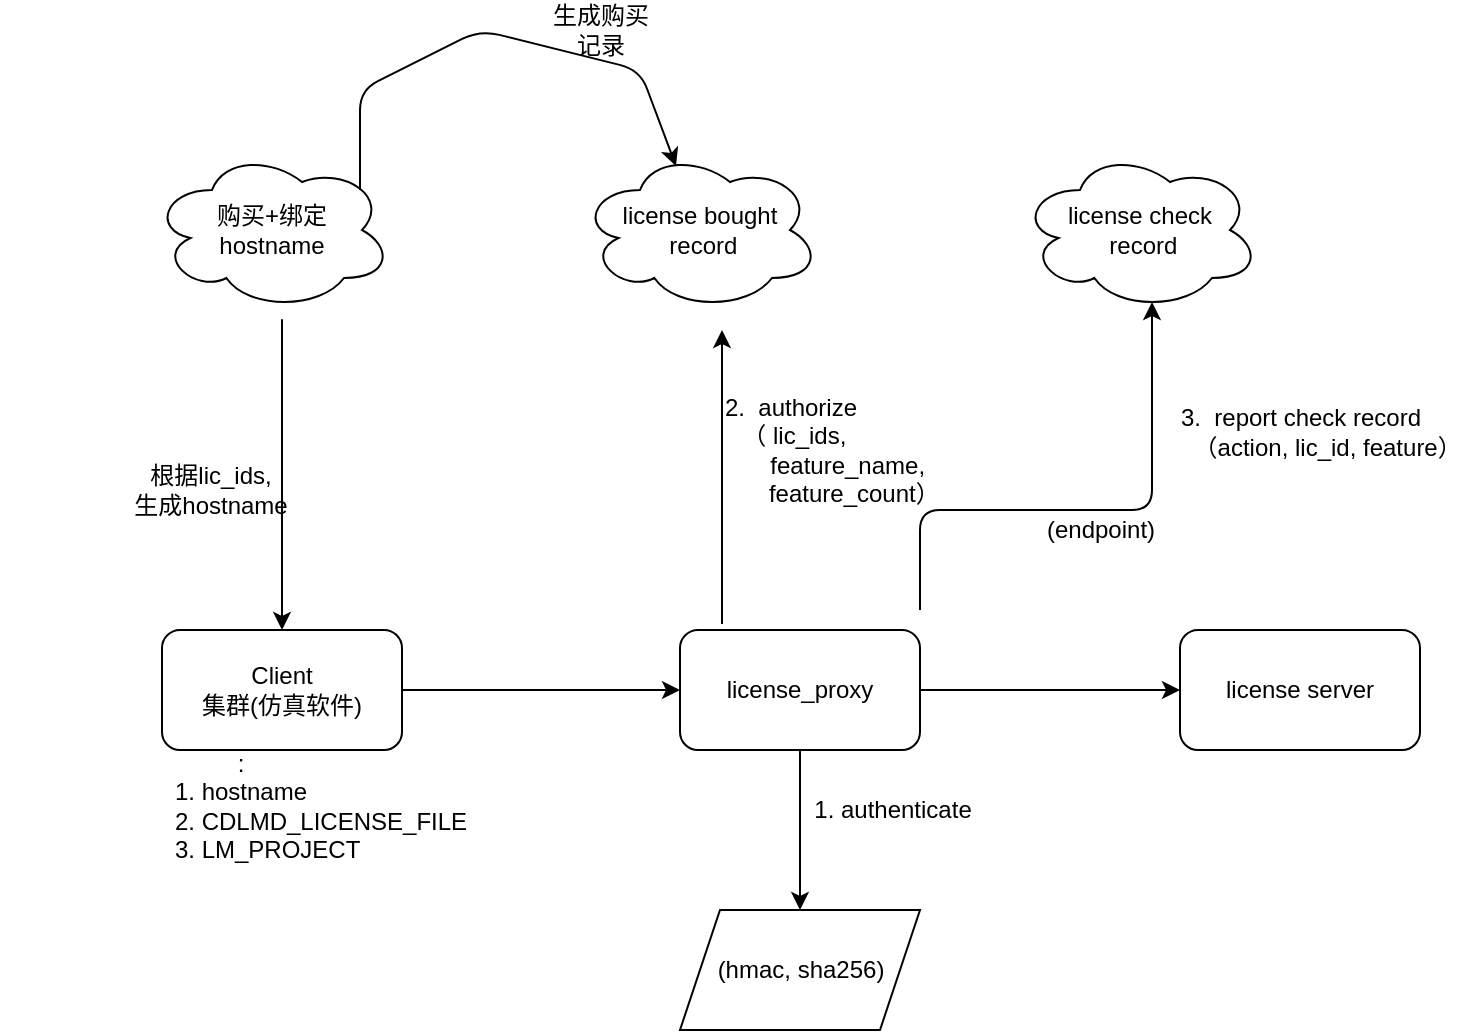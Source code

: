 <mxfile version="14.9.4" type="github" pages="5">
  <diagram id="spWRH_hxpfT9JZSl1zpQ" name="Page-1">
    <mxGraphModel dx="1621" dy="916" grid="1" gridSize="10" guides="1" tooltips="1" connect="1" arrows="1" fold="1" page="1" pageScale="1" pageWidth="827" pageHeight="1169" math="0" shadow="0">
      <root>
        <mxCell id="0" />
        <mxCell id="1" parent="0" />
        <mxCell id="T1BH8oKWrqryGCN57JgZ-1" value="购买+绑定&lt;br&gt;hostname" style="ellipse;shape=cloud;whiteSpace=wrap;html=1;" vertex="1" parent="1">
          <mxGeometry x="86" y="345" width="120" height="80" as="geometry" />
        </mxCell>
        <mxCell id="T1BH8oKWrqryGCN57JgZ-2" value="根据lic_ids, &lt;br&gt;生成hostname" style="text;html=1;align=center;verticalAlign=middle;resizable=0;points=[];autosize=1;strokeColor=none;" vertex="1" parent="1">
          <mxGeometry x="70" y="500" width="90" height="30" as="geometry" />
        </mxCell>
        <mxCell id="T1BH8oKWrqryGCN57JgZ-3" value="" style="endArrow=classic;html=1;exitX=0.9;exitY=-0.1;exitDx=0;exitDy=0;exitPerimeter=0;" edge="1" parent="1" source="T1BH8oKWrqryGCN57JgZ-2" target="T1BH8oKWrqryGCN57JgZ-4">
          <mxGeometry width="50" height="50" relative="1" as="geometry">
            <mxPoint x="355" y="685" as="sourcePoint" />
            <mxPoint x="151" y="615" as="targetPoint" />
            <Array as="points">
              <mxPoint x="151" y="425" />
            </Array>
          </mxGeometry>
        </mxCell>
        <mxCell id="T1BH8oKWrqryGCN57JgZ-4" value="Client&lt;br&gt;集群(仿真软件)" style="rounded=1;whiteSpace=wrap;html=1;" vertex="1" parent="1">
          <mxGeometry x="91" y="585" width="120" height="60" as="geometry" />
        </mxCell>
        <mxCell id="T1BH8oKWrqryGCN57JgZ-5" value="" style="endArrow=classic;html=1;exitX=1;exitY=0.5;exitDx=0;exitDy=0;" edge="1" parent="1" source="T1BH8oKWrqryGCN57JgZ-4" target="T1BH8oKWrqryGCN57JgZ-6">
          <mxGeometry width="50" height="50" relative="1" as="geometry">
            <mxPoint x="420" y="625" as="sourcePoint" />
            <mxPoint x="310" y="615" as="targetPoint" />
          </mxGeometry>
        </mxCell>
        <mxCell id="T1BH8oKWrqryGCN57JgZ-6" value="license_proxy" style="rounded=1;whiteSpace=wrap;html=1;" vertex="1" parent="1">
          <mxGeometry x="350" y="585" width="120" height="60" as="geometry" />
        </mxCell>
        <mxCell id="T1BH8oKWrqryGCN57JgZ-7" value="license server" style="rounded=1;whiteSpace=wrap;html=1;" vertex="1" parent="1">
          <mxGeometry x="600" y="585" width="120" height="60" as="geometry" />
        </mxCell>
        <mxCell id="T1BH8oKWrqryGCN57JgZ-8" value="" style="endArrow=classic;html=1;entryX=0;entryY=0.5;entryDx=0;entryDy=0;entryPerimeter=0;" edge="1" parent="1" target="T1BH8oKWrqryGCN57JgZ-7">
          <mxGeometry width="50" height="50" relative="1" as="geometry">
            <mxPoint x="470" y="615" as="sourcePoint" />
            <mxPoint x="590" y="615" as="targetPoint" />
          </mxGeometry>
        </mxCell>
        <mxCell id="T1BH8oKWrqryGCN57JgZ-9" value="1. authenticate&lt;br&gt;" style="text;html=1;align=center;verticalAlign=middle;resizable=0;points=[];autosize=1;strokeColor=none;" vertex="1" parent="1">
          <mxGeometry x="411" y="665" width="90" height="20" as="geometry" />
        </mxCell>
        <mxCell id="T1BH8oKWrqryGCN57JgZ-12" value="" style="shape=parallelogram;perimeter=parallelogramPerimeter;whiteSpace=wrap;html=1;fixedSize=1;" vertex="1" parent="1">
          <mxGeometry x="350" y="725" width="120" height="60" as="geometry" />
        </mxCell>
        <mxCell id="T1BH8oKWrqryGCN57JgZ-13" value="" style="endArrow=classic;html=1;exitX=0.5;exitY=1;exitDx=0;exitDy=0;" edge="1" parent="1" source="T1BH8oKWrqryGCN57JgZ-6">
          <mxGeometry width="50" height="50" relative="1" as="geometry">
            <mxPoint x="420" y="605" as="sourcePoint" />
            <mxPoint x="410" y="725" as="targetPoint" />
          </mxGeometry>
        </mxCell>
        <mxCell id="T1BH8oKWrqryGCN57JgZ-15" value="license bought&lt;br&gt;&amp;nbsp;record" style="ellipse;shape=cloud;whiteSpace=wrap;html=1;" vertex="1" parent="1">
          <mxGeometry x="300" y="345" width="120" height="80" as="geometry" />
        </mxCell>
        <mxCell id="T1BH8oKWrqryGCN57JgZ-16" value="license check&lt;br&gt;&amp;nbsp;record" style="ellipse;shape=cloud;whiteSpace=wrap;html=1;" vertex="1" parent="1">
          <mxGeometry x="520" y="345" width="120" height="80" as="geometry" />
        </mxCell>
        <mxCell id="T1BH8oKWrqryGCN57JgZ-17" value="(hmac, sha256)" style="text;html=1;align=center;verticalAlign=middle;resizable=0;points=[];autosize=1;strokeColor=none;" vertex="1" parent="1">
          <mxGeometry x="360" y="745" width="100" height="20" as="geometry" />
        </mxCell>
        <mxCell id="T1BH8oKWrqryGCN57JgZ-18" value="" style="endArrow=classic;html=1;exitX=0.175;exitY=-0.05;exitDx=0;exitDy=0;exitPerimeter=0;" edge="1" parent="1" source="T1BH8oKWrqryGCN57JgZ-6">
          <mxGeometry width="50" height="50" relative="1" as="geometry">
            <mxPoint x="420" y="595" as="sourcePoint" />
            <mxPoint x="371" y="435" as="targetPoint" />
          </mxGeometry>
        </mxCell>
        <mxCell id="T1BH8oKWrqryGCN57JgZ-19" value="2.&amp;nbsp; authorize&lt;br&gt;&amp;nbsp;（ lic_ids,&lt;br&gt;&amp;nbsp; &amp;nbsp; &amp;nbsp; &amp;nbsp; &amp;nbsp; &amp;nbsp; &amp;nbsp; &amp;nbsp; &amp;nbsp;feature_name,&lt;br&gt;&amp;nbsp; &amp;nbsp; &amp;nbsp; &amp;nbsp; &amp;nbsp; &amp;nbsp; &amp;nbsp; &amp;nbsp; &amp;nbsp; &amp;nbsp;feature_count）" style="text;html=1;align=center;verticalAlign=middle;resizable=0;points=[];autosize=1;strokeColor=none;" vertex="1" parent="1">
          <mxGeometry x="325" y="465" width="160" height="60" as="geometry" />
        </mxCell>
        <mxCell id="T1BH8oKWrqryGCN57JgZ-21" value="" style="endArrow=classic;html=1;entryX=0.55;entryY=0.95;entryDx=0;entryDy=0;entryPerimeter=0;" edge="1" parent="1" target="T1BH8oKWrqryGCN57JgZ-16">
          <mxGeometry width="50" height="50" relative="1" as="geometry">
            <mxPoint x="470" y="575" as="sourcePoint" />
            <mxPoint x="600" y="525" as="targetPoint" />
            <Array as="points">
              <mxPoint x="470" y="525" />
              <mxPoint x="586" y="525" />
            </Array>
          </mxGeometry>
        </mxCell>
        <mxCell id="T1BH8oKWrqryGCN57JgZ-22" value="3.&amp;nbsp; report check record&lt;br&gt;&amp;nbsp; &amp;nbsp; &amp;nbsp; &amp;nbsp; （action, lic_id, feature）" style="text;html=1;align=center;verticalAlign=middle;resizable=0;points=[];autosize=1;strokeColor=none;" vertex="1" parent="1">
          <mxGeometry x="570" y="471" width="180" height="30" as="geometry" />
        </mxCell>
        <mxCell id="T1BH8oKWrqryGCN57JgZ-23" value="(endpoint)" style="text;html=1;align=center;verticalAlign=middle;resizable=0;points=[];autosize=1;strokeColor=none;" vertex="1" parent="1">
          <mxGeometry x="525" y="525" width="70" height="20" as="geometry" />
        </mxCell>
        <mxCell id="T1BH8oKWrqryGCN57JgZ-25" value="" style="endArrow=classic;html=1;entryX=0.4;entryY=0.1;entryDx=0;entryDy=0;entryPerimeter=0;" edge="1" parent="1" target="T1BH8oKWrqryGCN57JgZ-15">
          <mxGeometry width="50" height="50" relative="1" as="geometry">
            <mxPoint x="190" y="365" as="sourcePoint" />
            <mxPoint x="240" y="315" as="targetPoint" />
            <Array as="points">
              <mxPoint x="190" y="315" />
              <mxPoint x="250" y="285" />
              <mxPoint x="330" y="305" />
            </Array>
          </mxGeometry>
        </mxCell>
        <mxCell id="T1BH8oKWrqryGCN57JgZ-28" value="生成购买&lt;br&gt;记录" style="text;html=1;align=center;verticalAlign=middle;resizable=0;points=[];autosize=1;strokeColor=none;" vertex="1" parent="1">
          <mxGeometry x="280" y="270" width="60" height="30" as="geometry" />
        </mxCell>
        <mxCell id="T1BH8oKWrqryGCN57JgZ-29" value=":&lt;br&gt;1. hostname&lt;br&gt;&amp;nbsp; &amp;nbsp; &amp;nbsp; &amp;nbsp; &amp;nbsp; &amp;nbsp; &amp;nbsp; &amp;nbsp; &amp;nbsp; &amp;nbsp; &amp;nbsp; &amp;nbsp; 2. CDLMD_LICENSE_FILE&lt;br&gt;&amp;nbsp; &amp;nbsp; &amp;nbsp; &amp;nbsp; 3. LM_PROJECT&lt;br&gt;&lt;div style=&quot;text-align: left&quot;&gt;&lt;font color=&quot;#dd1144&quot; face=&quot;Consolas, monospace, tahoma, Arial&quot;&gt;&lt;span style=&quot;font-size: 14px ; background-color: rgb(246 , 246 , 246)&quot;&gt;&lt;br&gt;&lt;/span&gt;&lt;/font&gt;&lt;/div&gt;&lt;div style=&quot;text-align: left&quot;&gt;&lt;font color=&quot;#dd1144&quot; face=&quot;Consolas, monospace, tahoma, Arial&quot;&gt;&lt;span style=&quot;font-size: 14px ; background-color: rgb(246 , 246 , 246)&quot;&gt;&lt;br&gt;&lt;/span&gt;&lt;/font&gt;&lt;/div&gt;" style="text;html=1;align=center;verticalAlign=middle;resizable=0;points=[];autosize=1;strokeColor=none;" vertex="1" parent="1">
          <mxGeometry x="10" y="645" width="240" height="90" as="geometry" />
        </mxCell>
      </root>
    </mxGraphModel>
  </diagram>
  <diagram id="eibH8G0IwJou2tW7Ra-A" name="Page-2">
    <mxGraphModel dx="1135" dy="1759" grid="1" gridSize="10" guides="1" tooltips="1" connect="1" arrows="1" fold="1" page="1" pageScale="1" pageWidth="827" pageHeight="1169" math="0" shadow="0">
      <root>
        <mxCell id="BpBPHtqqGmg2bsIVBK7S-0" />
        <mxCell id="BpBPHtqqGmg2bsIVBK7S-1" parent="BpBPHtqqGmg2bsIVBK7S-0" />
        <mxCell id="BpBPHtqqGmg2bsIVBK7S-2" value="客户集群" style="rounded=1;whiteSpace=wrap;html=1;" vertex="1" parent="BpBPHtqqGmg2bsIVBK7S-1">
          <mxGeometry x="120" y="420" width="120" height="60" as="geometry" />
        </mxCell>
        <mxCell id="BpBPHtqqGmg2bsIVBK7S-3" value="" style="endArrow=none;html=1;" edge="1" parent="BpBPHtqqGmg2bsIVBK7S-1">
          <mxGeometry width="50" height="50" relative="1" as="geometry">
            <mxPoint x="40" y="320" as="sourcePoint" />
            <mxPoint x="790" y="320" as="targetPoint" />
          </mxGeometry>
        </mxCell>
        <mxCell id="BpBPHtqqGmg2bsIVBK7S-5" value="" style="endArrow=classic;html=1;entryX=0.5;entryY=0;entryDx=0;entryDy=0;entryPerimeter=0;exitX=0.419;exitY=1.007;exitDx=0;exitDy=0;exitPerimeter=0;" edge="1" parent="BpBPHtqqGmg2bsIVBK7S-1" source="BpBPHtqqGmg2bsIVBK7S-17" target="BpBPHtqqGmg2bsIVBK7S-2">
          <mxGeometry width="50" height="50" relative="1" as="geometry">
            <mxPoint x="180" y="270" as="sourcePoint" />
            <mxPoint x="440" y="310" as="targetPoint" />
          </mxGeometry>
        </mxCell>
        <mxCell id="BpBPHtqqGmg2bsIVBK7S-6" value="license proxy" style="ellipse;whiteSpace=wrap;html=1;" vertex="1" parent="BpBPHtqqGmg2bsIVBK7S-1">
          <mxGeometry x="480" y="135" width="120" height="80" as="geometry" />
        </mxCell>
        <mxCell id="BpBPHtqqGmg2bsIVBK7S-8" value="license server" style="rounded=0;whiteSpace=wrap;html=1;" vertex="1" parent="BpBPHtqqGmg2bsIVBK7S-1">
          <mxGeometry x="480" y="20" width="120" height="60" as="geometry" />
        </mxCell>
        <mxCell id="BpBPHtqqGmg2bsIVBK7S-10" value="" style="endArrow=classic;html=1;exitX=1;exitY=0.5;exitDx=0;exitDy=0;entryX=0.5;entryY=1;entryDx=0;entryDy=0;" edge="1" parent="BpBPHtqqGmg2bsIVBK7S-1" source="BpBPHtqqGmg2bsIVBK7S-2" target="BpBPHtqqGmg2bsIVBK7S-6">
          <mxGeometry width="50" height="50" relative="1" as="geometry">
            <mxPoint x="390" y="360" as="sourcePoint" />
            <mxPoint x="540" y="450" as="targetPoint" />
            <Array as="points">
              <mxPoint x="540" y="450" />
            </Array>
          </mxGeometry>
        </mxCell>
        <mxCell id="BpBPHtqqGmg2bsIVBK7S-11" value="Private Link" style="text;html=1;align=center;verticalAlign=middle;resizable=0;points=[];autosize=1;strokeColor=none;" vertex="1" parent="BpBPHtqqGmg2bsIVBK7S-1">
          <mxGeometry x="550" y="360" width="80" height="20" as="geometry" />
        </mxCell>
        <mxCell id="BpBPHtqqGmg2bsIVBK7S-13" value="TAT" style="text;html=1;align=center;verticalAlign=middle;resizable=0;points=[];autosize=1;strokeColor=none;" vertex="1" parent="BpBPHtqqGmg2bsIVBK7S-1">
          <mxGeometry x="130" y="350" width="40" height="20" as="geometry" />
        </mxCell>
        <mxCell id="BpBPHtqqGmg2bsIVBK7S-17" value="" style="rounded=0;whiteSpace=wrap;html=1;" vertex="1" parent="BpBPHtqqGmg2bsIVBK7S-1">
          <mxGeometry x="45" y="110" width="320" height="150" as="geometry" />
        </mxCell>
        <mxCell id="BpBPHtqqGmg2bsIVBK7S-18" value="仿真云服务群" style="text;html=1;align=center;verticalAlign=middle;resizable=0;points=[];autosize=1;strokeColor=none;" vertex="1" parent="BpBPHtqqGmg2bsIVBK7S-1">
          <mxGeometry x="135" y="110" width="90" height="20" as="geometry" />
        </mxCell>
        <mxCell id="BpBPHtqqGmg2bsIVBK7S-22" value="集群服务" style="ellipse;whiteSpace=wrap;html=1;" vertex="1" parent="BpBPHtqqGmg2bsIVBK7S-1">
          <mxGeometry x="70" y="155" width="90" height="60" as="geometry" />
        </mxCell>
        <mxCell id="BpBPHtqqGmg2bsIVBK7S-23" value="license服务" style="ellipse;whiteSpace=wrap;html=1;" vertex="1" parent="BpBPHtqqGmg2bsIVBK7S-1">
          <mxGeometry x="230" y="155" width="90" height="60" as="geometry" />
        </mxCell>
        <mxCell id="BpBPHtqqGmg2bsIVBK7S-26" value="&lt;ol&gt;&lt;li&gt;根据购买的license_ids生产对应的hostname&amp;nbsp; &amp;nbsp; &amp;nbsp; &amp;nbsp;&lt;/li&gt;&lt;li&gt;&amp;nbsp;绑定/解绑hostname 和 CDLMD_LICENSE_FILE.&lt;/li&gt;&lt;/ol&gt;" style="text;html=1;align=center;verticalAlign=middle;resizable=0;points=[];autosize=1;strokeColor=none;" vertex="1" parent="BpBPHtqqGmg2bsIVBK7S-1">
          <mxGeometry x="155" y="270" width="320" height="60" as="geometry" />
        </mxCell>
        <mxCell id="BpBPHtqqGmg2bsIVBK7S-28" value="&lt;ol&gt;&lt;li&gt;&amp;nbsp;验证hostname的有效性(本地)&lt;/li&gt;&lt;li&gt;&amp;nbsp;验证license_ids的权限&amp;nbsp; &amp;nbsp; &amp;nbsp; &amp;nbsp; &amp;nbsp; &amp;nbsp;&lt;/li&gt;&lt;li&gt;&amp;nbsp;上报check日志。&amp;nbsp; &amp;nbsp; &amp;nbsp; &amp;nbsp; &amp;nbsp; &amp;nbsp; &amp;nbsp; &amp;nbsp; &amp;nbsp; &amp;nbsp; &amp;nbsp;&lt;/li&gt;&lt;/ol&gt;" style="text;html=1;align=center;verticalAlign=middle;resizable=0;points=[];autosize=1;strokeColor=none;" vertex="1" parent="BpBPHtqqGmg2bsIVBK7S-1">
          <mxGeometry x="340" y="110" width="220" height="70" as="geometry" />
        </mxCell>
        <mxCell id="BpBPHtqqGmg2bsIVBK7S-29" value="&lt;font style=&quot;font-size: 24px&quot;&gt;自研vpc&lt;/font&gt;" style="text;html=1;strokeColor=none;fillColor=none;align=center;verticalAlign=middle;whiteSpace=wrap;rounded=0;" vertex="1" parent="BpBPHtqqGmg2bsIVBK7S-1">
          <mxGeometry x="45" y="30" width="110" height="20" as="geometry" />
        </mxCell>
        <mxCell id="BpBPHtqqGmg2bsIVBK7S-31" value="&lt;font style=&quot;font-size: 24px&quot;&gt;租户vpc&lt;br&gt;&lt;br&gt;&lt;/font&gt;" style="text;html=1;align=center;verticalAlign=middle;resizable=0;points=[];autosize=1;strokeColor=none;" vertex="1" parent="BpBPHtqqGmg2bsIVBK7S-1">
          <mxGeometry x="50" y="545" width="100" height="40" as="geometry" />
        </mxCell>
        <mxCell id="BpBPHtqqGmg2bsIVBK7S-32" value="&lt;ol&gt;&lt;li&gt;转发请求到license server&lt;/li&gt;&lt;/ol&gt;" style="text;html=1;align=center;verticalAlign=middle;resizable=0;points=[];autosize=1;strokeColor=none;" vertex="1" parent="BpBPHtqqGmg2bsIVBK7S-1">
          <mxGeometry x="520" y="90" width="190" height="40" as="geometry" />
        </mxCell>
        <mxCell id="BpBPHtqqGmg2bsIVBK7S-34" value="" style="endArrow=classic;startArrow=classic;html=1;entryX=-0.015;entryY=0.59;entryDx=0;entryDy=0;entryPerimeter=0;" edge="1" parent="BpBPHtqqGmg2bsIVBK7S-1" target="BpBPHtqqGmg2bsIVBK7S-6">
          <mxGeometry width="50" height="50" relative="1" as="geometry">
            <mxPoint x="370" y="182" as="sourcePoint" />
            <mxPoint x="440" y="250" as="targetPoint" />
          </mxGeometry>
        </mxCell>
        <mxCell id="BpBPHtqqGmg2bsIVBK7S-36" value="" style="endArrow=classic;startArrow=classic;html=1;entryX=0.5;entryY=1;entryDx=0;entryDy=0;" edge="1" parent="BpBPHtqqGmg2bsIVBK7S-1" target="BpBPHtqqGmg2bsIVBK7S-8">
          <mxGeometry width="50" height="50" relative="1" as="geometry">
            <mxPoint x="540" y="130" as="sourcePoint" />
            <mxPoint x="680" y="80" as="targetPoint" />
          </mxGeometry>
        </mxCell>
        <mxCell id="BpBPHtqqGmg2bsIVBK7S-42" value="" style="shape=flexArrow;endArrow=classic;html=1;" edge="1" parent="BpBPHtqqGmg2bsIVBK7S-1">
          <mxGeometry width="50" height="50" relative="1" as="geometry">
            <mxPoint x="180" y="-90" as="sourcePoint" />
            <mxPoint x="180" y="90" as="targetPoint" />
          </mxGeometry>
        </mxCell>
        <mxCell id="BpBPHtqqGmg2bsIVBK7S-43" value="购买license和集群" style="text;html=1;align=center;verticalAlign=middle;resizable=0;points=[];autosize=1;strokeColor=none;" vertex="1" parent="BpBPHtqqGmg2bsIVBK7S-1">
          <mxGeometry x="190" y="-10" width="110" height="20" as="geometry" />
        </mxCell>
      </root>
    </mxGraphModel>
  </diagram>
  <diagram id="B7MIjSO4PewPPABgRodF" name="Page-3">
    <mxGraphModel dx="1135" dy="1810" grid="1" gridSize="10" guides="1" tooltips="1" connect="1" arrows="1" fold="1" page="1" pageScale="1" pageWidth="827" pageHeight="1169" math="0" shadow="0">
      <root>
        <mxCell id="-FL6IZZVxTCn-IHUhRdw-0" />
        <mxCell id="-FL6IZZVxTCn-IHUhRdw-1" parent="-FL6IZZVxTCn-IHUhRdw-0" />
        <mxCell id="-FL6IZZVxTCn-IHUhRdw-3" value="" style="rounded=0;whiteSpace=wrap;html=1;" vertex="1" parent="-FL6IZZVxTCn-IHUhRdw-1">
          <mxGeometry x="80" y="60" width="640" height="230" as="geometry" />
        </mxCell>
        <mxCell id="-FL6IZZVxTCn-IHUhRdw-4" value="仿真云服务群" style="text;html=1;align=center;verticalAlign=middle;resizable=0;points=[];autosize=1;strokeColor=none;" vertex="1" parent="-FL6IZZVxTCn-IHUhRdw-1">
          <mxGeometry x="90" y="90" width="90" height="20" as="geometry" />
        </mxCell>
        <mxCell id="-FL6IZZVxTCn-IHUhRdw-5" value="" style="endArrow=none;html=1;" edge="1" parent="-FL6IZZVxTCn-IHUhRdw-1">
          <mxGeometry width="50" height="50" relative="1" as="geometry">
            <mxPoint x="9" y="350" as="sourcePoint" />
            <mxPoint x="780" y="350" as="targetPoint" />
          </mxGeometry>
        </mxCell>
        <mxCell id="-FL6IZZVxTCn-IHUhRdw-8" value="" style="rounded=0;whiteSpace=wrap;html=1;" vertex="1" parent="-FL6IZZVxTCn-IHUhRdw-1">
          <mxGeometry x="80" y="400" width="640" height="240" as="geometry" />
        </mxCell>
        <mxCell id="-FL6IZZVxTCn-IHUhRdw-10" value="管理节点" style="rounded=1;whiteSpace=wrap;html=1;" vertex="1" parent="-FL6IZZVxTCn-IHUhRdw-1">
          <mxGeometry x="140" y="490" width="120" height="60" as="geometry" />
        </mxCell>
        <mxCell id="-FL6IZZVxTCn-IHUhRdw-11" value="计算节点1" style="rounded=1;whiteSpace=wrap;html=1;" vertex="1" parent="-FL6IZZVxTCn-IHUhRdw-1">
          <mxGeometry x="550" y="420" width="120" height="60" as="geometry" />
        </mxCell>
        <mxCell id="-FL6IZZVxTCn-IHUhRdw-12" value="计算节点2" style="rounded=1;whiteSpace=wrap;html=1;" vertex="1" parent="-FL6IZZVxTCn-IHUhRdw-1">
          <mxGeometry x="550" y="490" width="120" height="60" as="geometry" />
        </mxCell>
        <mxCell id="-FL6IZZVxTCn-IHUhRdw-13" value="计算节点3" style="rounded=1;whiteSpace=wrap;html=1;" vertex="1" parent="-FL6IZZVxTCn-IHUhRdw-1">
          <mxGeometry x="550" y="560" width="120" height="60" as="geometry" />
        </mxCell>
        <mxCell id="-FL6IZZVxTCn-IHUhRdw-17" value="" style="shape=flexArrow;endArrow=classic;html=1;" edge="1" parent="-FL6IZZVxTCn-IHUhRdw-1">
          <mxGeometry width="50" height="50" relative="1" as="geometry">
            <mxPoint x="409" y="-75" as="sourcePoint" />
            <mxPoint x="409" y="55" as="targetPoint" />
          </mxGeometry>
        </mxCell>
        <mxCell id="-FL6IZZVxTCn-IHUhRdw-18" value="下单" style="text;html=1;align=center;verticalAlign=middle;resizable=0;points=[];autosize=1;strokeColor=none;" vertex="1" parent="-FL6IZZVxTCn-IHUhRdw-1">
          <mxGeometry x="410" y="-20" width="40" height="20" as="geometry" />
        </mxCell>
        <mxCell id="-FL6IZZVxTCn-IHUhRdw-19" value="" style="endArrow=classic;html=1;exitX=1;exitY=0.5;exitDx=0;exitDy=0;entryX=0.5;entryY=0;entryDx=0;entryDy=0;" edge="1" parent="-FL6IZZVxTCn-IHUhRdw-1" target="8on_AQ6ryp98q989Ssz5-1">
          <mxGeometry width="50" height="50" relative="1" as="geometry">
            <mxPoint x="460" y="120" as="sourcePoint" />
            <mxPoint x="591.04" y="186.76" as="targetPoint" />
            <Array as="points">
              <mxPoint x="610" y="120" />
            </Array>
          </mxGeometry>
        </mxCell>
        <mxCell id="-FL6IZZVxTCn-IHUhRdw-20" value="" style="endArrow=classic;html=1;exitX=0;exitY=0.5;exitDx=0;exitDy=0;entryX=0.5;entryY=0;entryDx=0;entryDy=0;" edge="1" parent="-FL6IZZVxTCn-IHUhRdw-1" source="8on_AQ6ryp98q989Ssz5-2">
          <mxGeometry width="50" height="50" relative="1" as="geometry">
            <mxPoint x="340" y="120" as="sourcePoint" />
            <mxPoint x="200" y="190" as="targetPoint" />
            <Array as="points">
              <mxPoint x="200" y="120" />
            </Array>
          </mxGeometry>
        </mxCell>
        <mxCell id="-FL6IZZVxTCn-IHUhRdw-21" value="1. 购买license，“发货”并生成license_id" style="text;html=1;align=center;verticalAlign=middle;resizable=0;points=[];autosize=1;strokeColor=none;" vertex="1" parent="-FL6IZZVxTCn-IHUhRdw-1">
          <mxGeometry x="470" y="130" width="220" height="20" as="geometry" />
        </mxCell>
        <mxCell id="-FL6IZZVxTCn-IHUhRdw-22" value="2. 购买集群，“发货”并生成集群ID" style="text;html=1;align=center;verticalAlign=middle;resizable=0;points=[];autosize=1;strokeColor=none;" vertex="1" parent="-FL6IZZVxTCn-IHUhRdw-1">
          <mxGeometry x="130" y="130" width="190" height="20" as="geometry" />
        </mxCell>
        <mxCell id="-FL6IZZVxTCn-IHUhRdw-24" value="" style="endArrow=classic;html=1;exitX=1;exitY=0.5;exitDx=0;exitDy=0;entryX=0;entryY=0.5;entryDx=0;entryDy=0;" edge="1" parent="-FL6IZZVxTCn-IHUhRdw-1">
          <mxGeometry width="50" height="50" relative="1" as="geometry">
            <mxPoint x="260" y="230" as="sourcePoint" />
            <mxPoint x="550" y="230" as="targetPoint" />
            <Array as="points" />
          </mxGeometry>
        </mxCell>
        <mxCell id="-FL6IZZVxTCn-IHUhRdw-25" value="3.获取license对应的token&lt;br&gt;" style="text;html=1;align=center;verticalAlign=middle;resizable=0;points=[];autosize=1;strokeColor=none;" vertex="1" parent="-FL6IZZVxTCn-IHUhRdw-1">
          <mxGeometry x="320" y="230" width="150" height="20" as="geometry" />
        </mxCell>
        <mxCell id="-FL6IZZVxTCn-IHUhRdw-26" value="" style="endArrow=classic;html=1;exitX=0.5;exitY=1;exitDx=0;exitDy=0;entryX=0.5;entryY=0;entryDx=0;entryDy=0;" edge="1" parent="-FL6IZZVxTCn-IHUhRdw-1" target="-FL6IZZVxTCn-IHUhRdw-10">
          <mxGeometry width="50" height="50" relative="1" as="geometry">
            <mxPoint x="200" y="250" as="sourcePoint" />
            <mxPoint x="440" y="300" as="targetPoint" />
            <Array as="points" />
          </mxGeometry>
        </mxCell>
        <mxCell id="-FL6IZZVxTCn-IHUhRdw-27" value="4. 部署hostname 和 ldcmd_license_file&lt;br&gt;" style="text;html=1;align=center;verticalAlign=middle;resizable=0;points=[];autosize=1;strokeColor=none;" vertex="1" parent="-FL6IZZVxTCn-IHUhRdw-1">
          <mxGeometry x="140" y="440" width="220" height="20" as="geometry" />
        </mxCell>
        <mxCell id="-FL6IZZVxTCn-IHUhRdw-28" value="" style="shape=flexArrow;endArrow=classic;html=1;" edge="1" parent="-FL6IZZVxTCn-IHUhRdw-1">
          <mxGeometry width="50" height="50" relative="1" as="geometry">
            <mxPoint x="290" y="519.5" as="sourcePoint" />
            <mxPoint x="510" y="519.5" as="targetPoint" />
          </mxGeometry>
        </mxCell>
        <mxCell id="-FL6IZZVxTCn-IHUhRdw-29" value="5. 管理节点部署所有计算节点" style="text;html=1;align=center;verticalAlign=middle;resizable=0;points=[];autosize=1;strokeColor=none;" vertex="1" parent="-FL6IZZVxTCn-IHUhRdw-1">
          <mxGeometry x="300" y="540" width="170" height="20" as="geometry" />
        </mxCell>
        <mxCell id="8on_AQ6ryp98q989Ssz5-0" value="集群服务" style="ellipse;whiteSpace=wrap;html=1;" vertex="1" parent="-FL6IZZVxTCn-IHUhRdw-1">
          <mxGeometry x="140" y="190" width="120" height="80" as="geometry" />
        </mxCell>
        <mxCell id="8on_AQ6ryp98q989Ssz5-1" value="license服务" style="ellipse;whiteSpace=wrap;html=1;" vertex="1" parent="-FL6IZZVxTCn-IHUhRdw-1">
          <mxGeometry x="550" y="190" width="120" height="80" as="geometry" />
        </mxCell>
        <mxCell id="8on_AQ6ryp98q989Ssz5-2" value="订单服务" style="ellipse;whiteSpace=wrap;html=1;" vertex="1" parent="-FL6IZZVxTCn-IHUhRdw-1">
          <mxGeometry x="350" y="80" width="120" height="80" as="geometry" />
        </mxCell>
      </root>
    </mxGraphModel>
  </diagram>
  <diagram id="tLu8Mmoa3roIvZBCx83A" name="Page-4">
    <mxGraphModel dx="1135" dy="641" grid="1" gridSize="10" guides="1" tooltips="1" connect="1" arrows="1" fold="1" page="1" pageScale="1" pageWidth="827" pageHeight="1169" math="0" shadow="0">
      <root>
        <mxCell id="wXEreD6VHT68S6rFy9zR-0" />
        <mxCell id="wXEreD6VHT68S6rFy9zR-1" parent="wXEreD6VHT68S6rFy9zR-0" />
        <mxCell id="wXEreD6VHT68S6rFy9zR-2" value="" style="rounded=0;whiteSpace=wrap;html=1;" vertex="1" parent="wXEreD6VHT68S6rFy9zR-1">
          <mxGeometry x="110" y="100" width="230" height="160" as="geometry" />
        </mxCell>
        <mxCell id="Ucj37_nKCziQjQxwT6s2-0" value="license proxy" style="ellipse;whiteSpace=wrap;html=1;" vertex="1" parent="wXEreD6VHT68S6rFy9zR-1">
          <mxGeometry x="530" y="140" width="120" height="80" as="geometry" />
        </mxCell>
        <mxCell id="Ucj37_nKCziQjQxwT6s2-1" value="" style="endArrow=classic;html=1;" edge="1" parent="wXEreD6VHT68S6rFy9zR-1">
          <mxGeometry width="50" height="50" relative="1" as="geometry">
            <mxPoint x="20" y="300" as="sourcePoint" />
            <mxPoint x="770" y="300" as="targetPoint" />
          </mxGeometry>
        </mxCell>
        <mxCell id="S4-exRBRfINckRLWQpai-0" value="客户端" style="rounded=1;whiteSpace=wrap;html=1;" vertex="1" parent="wXEreD6VHT68S6rFy9zR-1">
          <mxGeometry x="165" y="370" width="115" height="60" as="geometry" />
        </mxCell>
        <mxCell id="S4-exRBRfINckRLWQpai-1" value="" style="endArrow=classic;startArrow=classic;html=1;exitX=1;exitY=0.5;exitDx=0;exitDy=0;entryX=0;entryY=0.5;entryDx=0;entryDy=0;" edge="1" parent="wXEreD6VHT68S6rFy9zR-1" source="wXEreD6VHT68S6rFy9zR-2" target="Ucj37_nKCziQjQxwT6s2-0">
          <mxGeometry width="50" height="50" relative="1" as="geometry">
            <mxPoint x="390" y="320" as="sourcePoint" />
            <mxPoint x="440" y="270" as="targetPoint" />
          </mxGeometry>
        </mxCell>
        <mxCell id="S4-exRBRfINckRLWQpai-2" value="仿真云服务群" style="text;html=1;align=center;verticalAlign=middle;resizable=0;points=[];autosize=1;strokeColor=none;" vertex="1" parent="wXEreD6VHT68S6rFy9zR-1">
          <mxGeometry x="95" y="80" width="90" height="20" as="geometry" />
        </mxCell>
        <mxCell id="S4-exRBRfINckRLWQpai-3" value="license服务" style="ellipse;whiteSpace=wrap;html=1;" vertex="1" parent="wXEreD6VHT68S6rFy9zR-1">
          <mxGeometry x="165" y="140" width="120" height="80" as="geometry" />
        </mxCell>
        <mxCell id="S4-exRBRfINckRLWQpai-5" value="" style="endArrow=classic;startArrow=classic;html=1;entryX=0.5;entryY=1;entryDx=0;entryDy=0;" edge="1" parent="wXEreD6VHT68S6rFy9zR-1" target="Ucj37_nKCziQjQxwT6s2-0">
          <mxGeometry width="50" height="50" relative="1" as="geometry">
            <mxPoint x="280" y="400" as="sourcePoint" />
            <mxPoint x="440" y="270" as="targetPoint" />
            <Array as="points">
              <mxPoint x="590" y="400" />
            </Array>
          </mxGeometry>
        </mxCell>
        <mxCell id="S4-exRBRfINckRLWQpai-6" value="通过private link打通" style="text;html=1;align=center;verticalAlign=middle;resizable=0;points=[];autosize=1;strokeColor=none;" vertex="1" parent="wXEreD6VHT68S6rFy9zR-1">
          <mxGeometry x="590" y="250" width="120" height="20" as="geometry" />
        </mxCell>
        <mxCell id="ZMPPqfxh8gWiZiV4jneo-0" value="license server" style="rounded=1;whiteSpace=wrap;html=1;" vertex="1" parent="wXEreD6VHT68S6rFy9zR-1">
          <mxGeometry x="530" y="20" width="120" height="60" as="geometry" />
        </mxCell>
        <mxCell id="ZMPPqfxh8gWiZiV4jneo-1" value="" style="endArrow=classic;startArrow=classic;html=1;entryX=0.5;entryY=1;entryDx=0;entryDy=0;exitX=0.5;exitY=0;exitDx=0;exitDy=0;" edge="1" parent="wXEreD6VHT68S6rFy9zR-1" source="Ucj37_nKCziQjQxwT6s2-0" target="ZMPPqfxh8gWiZiV4jneo-0">
          <mxGeometry width="50" height="50" relative="1" as="geometry">
            <mxPoint x="390" y="320" as="sourcePoint" />
            <mxPoint x="440" y="270" as="targetPoint" />
          </mxGeometry>
        </mxCell>
        <mxCell id="ZMPPqfxh8gWiZiV4jneo-2" value="1. 仿真软件自动根据cdlmd_license_file的值请求license" style="text;html=1;align=center;verticalAlign=middle;resizable=0;points=[];autosize=1;strokeColor=none;" vertex="1" parent="wXEreD6VHT68S6rFy9zR-1">
          <mxGeometry x="455" y="350" width="310" height="20" as="geometry" />
        </mxCell>
        <mxCell id="ZMPPqfxh8gWiZiV4jneo-6" value="" style="curved=1;endArrow=classic;html=1;entryX=0.958;entryY=0.199;entryDx=0;entryDy=0;entryPerimeter=0;exitX=0.983;exitY=0.699;exitDx=0;exitDy=0;exitPerimeter=0;" edge="1" parent="wXEreD6VHT68S6rFy9zR-1" source="Ucj37_nKCziQjQxwT6s2-0" target="Ucj37_nKCziQjQxwT6s2-0">
          <mxGeometry width="50" height="50" relative="1" as="geometry">
            <mxPoint x="390" y="320" as="sourcePoint" />
            <mxPoint x="440" y="270" as="targetPoint" />
            <Array as="points">
              <mxPoint x="710" y="196" />
              <mxPoint x="750" y="180" />
              <mxPoint x="760" y="170" />
              <mxPoint x="710" y="156" />
            </Array>
          </mxGeometry>
        </mxCell>
        <mxCell id="ZMPPqfxh8gWiZiV4jneo-7" value="2. 本地验证hostname的有效性" style="text;html=1;align=center;verticalAlign=middle;resizable=0;points=[];autosize=1;strokeColor=none;" vertex="1" parent="wXEreD6VHT68S6rFy9zR-1">
          <mxGeometry x="640" y="130" width="180" height="20" as="geometry" />
        </mxCell>
        <mxCell id="ZMPPqfxh8gWiZiV4jneo-8" value="3. 想license 服务判断license_ids的权限" style="text;html=1;align=center;verticalAlign=middle;resizable=0;points=[];autosize=1;strokeColor=none;" vertex="1" parent="wXEreD6VHT68S6rFy9zR-1">
          <mxGeometry x="350" y="150" width="220" height="20" as="geometry" />
        </mxCell>
        <mxCell id="ZMPPqfxh8gWiZiV4jneo-9" value="4.上报check日志&lt;br&gt;" style="text;html=1;align=center;verticalAlign=middle;resizable=0;points=[];autosize=1;strokeColor=none;" vertex="1" parent="wXEreD6VHT68S6rFy9zR-1">
          <mxGeometry x="355" y="190" width="100" height="20" as="geometry" />
        </mxCell>
      </root>
    </mxGraphModel>
  </diagram>
  <diagram id="_KcSEHCYiTth7_Gs5zr9" name="Page-5">
    <mxGraphModel dx="1135" dy="641" grid="1" gridSize="10" guides="1" tooltips="1" connect="1" arrows="1" fold="1" page="1" pageScale="1" pageWidth="827" pageHeight="1169" math="0" shadow="0">
      <root>
        <mxCell id="idf2wYHkIJbojfDhuJpV-0" />
        <mxCell id="idf2wYHkIJbojfDhuJpV-1" parent="idf2wYHkIJbojfDhuJpV-0" />
        <mxCell id="idf2wYHkIJbojfDhuJpV-2" value="仿真云API" style="rounded=1;whiteSpace=wrap;html=1;" vertex="1" parent="idf2wYHkIJbojfDhuJpV-1">
          <mxGeometry x="470" y="290" width="120" height="60" as="geometry" />
        </mxCell>
        <mxCell id="idf2wYHkIJbojfDhuJpV-4" value="腾讯云计费" style="rounded=1;whiteSpace=wrap;html=1;" vertex="1" parent="idf2wYHkIJbojfDhuJpV-1">
          <mxGeometry x="470" y="120" width="120" height="60" as="geometry" />
        </mxCell>
        <mxCell id="idf2wYHkIJbojfDhuJpV-5" value="出行服务" style="ellipse;shape=cloud;whiteSpace=wrap;html=1;" vertex="1" parent="idf2wYHkIJbojfDhuJpV-1">
          <mxGeometry x="90" y="110" width="120" height="80" as="geometry" />
        </mxCell>
        <mxCell id="idf2wYHkIJbojfDhuJpV-6" value="" style="endArrow=classic;html=1;exitX=0.88;exitY=0.25;exitDx=0;exitDy=0;exitPerimeter=0;" edge="1" parent="idf2wYHkIJbojfDhuJpV-1" source="idf2wYHkIJbojfDhuJpV-5">
          <mxGeometry width="50" height="50" relative="1" as="geometry">
            <mxPoint x="390" y="360" as="sourcePoint" />
            <mxPoint x="470" y="130" as="targetPoint" />
            <Array as="points" />
          </mxGeometry>
        </mxCell>
        <mxCell id="idf2wYHkIJbojfDhuJpV-7" value="1. 通过计费下单购买需要的license package&lt;br&gt;" style="text;html=1;align=center;verticalAlign=middle;resizable=0;points=[];autosize=1;strokeColor=none;" vertex="1" parent="idf2wYHkIJbojfDhuJpV-1">
          <mxGeometry x="210" y="110" width="250" height="20" as="geometry" />
        </mxCell>
        <mxCell id="idf2wYHkIJbojfDhuJpV-8" value="" style="endArrow=classic;html=1;exitX=0;exitY=0.75;exitDx=0;exitDy=0;entryX=0.96;entryY=0.7;entryDx=0;entryDy=0;entryPerimeter=0;" edge="1" parent="idf2wYHkIJbojfDhuJpV-1" source="idf2wYHkIJbojfDhuJpV-4" target="idf2wYHkIJbojfDhuJpV-5">
          <mxGeometry width="50" height="50" relative="1" as="geometry">
            <mxPoint x="390" y="350" as="sourcePoint" />
            <mxPoint x="440" y="300" as="targetPoint" />
          </mxGeometry>
        </mxCell>
        <mxCell id="idf2wYHkIJbojfDhuJpV-9" value="2. 返回相关license详细信息(lic_ids,...)" style="text;html=1;align=center;verticalAlign=middle;resizable=0;points=[];autosize=1;strokeColor=none;" vertex="1" parent="idf2wYHkIJbojfDhuJpV-1">
          <mxGeometry x="210" y="170" width="220" height="20" as="geometry" />
        </mxCell>
        <mxCell id="idf2wYHkIJbojfDhuJpV-10" value="" style="endArrow=classic;html=1;exitX=0.733;exitY=0.922;exitDx=0;exitDy=0;exitPerimeter=0;entryX=0;entryY=0.5;entryDx=0;entryDy=0;" edge="1" parent="idf2wYHkIJbojfDhuJpV-1" source="idf2wYHkIJbojfDhuJpV-5" target="idf2wYHkIJbojfDhuJpV-2">
          <mxGeometry width="50" height="50" relative="1" as="geometry">
            <mxPoint x="390" y="350" as="sourcePoint" />
            <mxPoint x="440" y="300" as="targetPoint" />
          </mxGeometry>
        </mxCell>
        <mxCell id="idf2wYHkIJbojfDhuJpV-11" value="3. 根据license_ids获取部署相关参数(hostname, license server地址)" style="text;html=1;align=center;verticalAlign=middle;resizable=0;points=[];autosize=1;strokeColor=none;" vertex="1" parent="idf2wYHkIJbojfDhuJpV-1">
          <mxGeometry x="345" y="240" width="370" height="20" as="geometry" />
        </mxCell>
      </root>
    </mxGraphModel>
  </diagram>
</mxfile>

